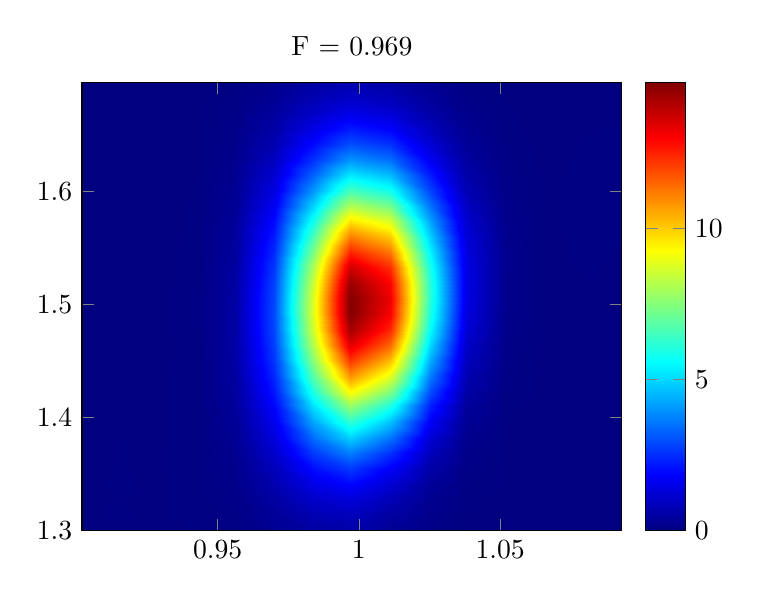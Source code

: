 \begin{tikzpicture}
\begin{axis}[view={0}{90}, title={F = 0.969}, surf, shader={interp}, colormap/jet, colorbar]
    \addplot3[]
        coordinates {
            (0.902,1.3,0.026)
            (0.915,1.3,0.013)
            (0.929,1.3,0.014)
            (0.943,1.3,0.02)
            (0.956,1.3,0.052)
            (0.97,1.3,0.26)
            (0.984,1.3,0.498)
            (0.997,1.3,0.561)
            (1.011,1.3,0.304)
            (1.025,1.3,0.083)
            (1.038,1.3,0.008)
            (1.052,1.3,0.005)
            (1.066,1.3,0.003)
            (1.079,1.3,0.003)
            (1.093,1.3,0.006)

            (0.902,1.314,0.019)
            (0.915,1.314,0.024)
            (0.929,1.314,0.02)
            (0.943,1.314,0.035)
            (0.956,1.314,0.073)
            (0.97,1.314,0.365)
            (0.984,1.314,0.748)
            (0.997,1.314,0.871)
            (1.011,1.314,0.494)
            (1.025,1.314,0.142)
            (1.038,1.314,0.021)
            (1.052,1.314,0.01)
            (1.066,1.314,0.016)
            (1.079,1.314,0.014)
            (1.093,1.314,0.008)

            (0.902,1.328,0.019)
            (0.915,1.328,0.022)
            (0.929,1.328,0.018)
            (0.943,1.328,0.038)
            (0.956,1.328,0.106)
            (0.97,1.328,0.512)
            (0.984,1.328,1.085)
            (0.997,1.328,1.32)
            (1.011,1.328,0.786)
            (1.025,1.328,0.227)
            (1.038,1.328,0.03)
            (1.052,1.328,0.005)
            (1.066,1.328,0.001)
            (1.079,1.328,0.003)
            (1.093,1.328,0.007)

            (0.902,1.341,0.015)
            (0.915,1.341,0.028)
            (0.929,1.341,0.016)
            (0.943,1.341,0.047)
            (0.956,1.341,0.133)
            (0.97,1.341,0.681)
            (0.984,1.341,1.526)
            (0.997,1.341,1.923)
            (1.011,1.341,1.214)
            (1.025,1.341,0.37)
            (1.038,1.341,0.054)
            (1.052,1.341,0.015)
            (1.066,1.341,0.008)
            (1.079,1.341,0.009)
            (1.093,1.341,0.008)

            (0.902,1.355,0.01)
            (0.915,1.355,0.024)
            (0.929,1.355,0.017)
            (0.943,1.355,0.051)
            (0.956,1.355,0.172)
            (0.97,1.355,0.872)
            (0.984,1.355,2.071)
            (0.997,1.355,2.711)
            (1.011,1.355,1.798)
            (1.025,1.355,0.584)
            (1.038,1.355,0.085)
            (1.052,1.355,0.005)
            (1.066,1.355,0.003)
            (1.079,1.355,0.001)
            (1.093,1.355,0.008)

            (0.902,1.369,0.012)
            (0.915,1.369,0.023)
            (0.929,1.369,0.019)
            (0.943,1.369,0.046)
            (0.956,1.369,0.222)
            (0.97,1.369,1.102)
            (0.984,1.369,2.73)
            (0.997,1.369,3.703)
            (1.011,1.369,2.567)
            (1.025,1.369,0.872)
            (1.038,1.369,0.125)
            (1.052,1.369,0.009)
            (1.066,1.369,0.007)
            (1.079,1.369,0.005)
            (1.093,1.369,0.004)

            (0.902,1.382,0.008)
            (0.915,1.382,0.023)
            (0.929,1.382,0.013)
            (0.943,1.382,0.048)
            (0.956,1.382,0.273)
            (0.97,1.382,1.356)
            (0.984,1.382,3.486)
            (0.997,1.382,4.892)
            (1.011,1.382,3.538)
            (1.025,1.382,1.247)
            (1.038,1.382,0.204)
            (1.052,1.382,0.015)
            (1.066,1.382,0.004)
            (1.079,1.382,0.001)
            (1.093,1.382,0.005)

            (0.902,1.396,0.006)
            (0.915,1.396,0.019)
            (0.929,1.396,0.016)
            (0.943,1.396,0.045)
            (0.956,1.396,0.334)
            (0.97,1.396,1.615)
            (0.984,1.396,4.313)
            (0.997,1.396,6.246)
            (1.011,1.396,4.689)
            (1.025,1.396,1.739)
            (1.038,1.396,0.29)
            (1.052,1.396,0.026)
            (1.066,1.396,5.006e-5)
            (1.079,1.396,0.006)
            (1.093,1.396,0.002)

            (0.902,1.41,0.002)
            (0.915,1.41,0.017)
            (0.929,1.41,0.016)
            (0.943,1.41,0.039)
            (0.956,1.41,0.379)
            (0.97,1.41,1.886)
            (0.984,1.41,5.19)
            (0.997,1.41,7.743)
            (1.011,1.41,6.01)
            (1.025,1.41,2.306)
            (1.038,1.41,0.414)
            (1.052,1.41,0.025)
            (1.066,1.41,0.004)
            (1.079,1.41,0.004)
            (1.093,1.41,0.002)

            (0.902,1.423,0.005)
            (0.915,1.423,0.017)
            (0.929,1.423,0.017)
            (0.943,1.423,0.04)
            (0.956,1.423,0.433)
            (0.97,1.423,2.149)
            (0.984,1.423,6.088)
            (0.997,1.423,9.323)
            (1.011,1.423,7.451)
            (1.025,1.423,2.968)
            (1.038,1.423,0.554)
            (1.052,1.423,0.05)
            (1.066,1.423,0.005)
            (1.079,1.423,0.004)
            (1.093,1.423,0.002)

            (0.902,1.437,0.003)
            (0.915,1.437,0.015)
            (0.929,1.437,0.016)
            (0.943,1.437,0.036)
            (0.956,1.437,0.473)
            (0.97,1.437,2.406)
            (0.984,1.437,6.947)
            (0.997,1.437,10.874)
            (1.011,1.437,8.919)
            (1.025,1.437,3.679)
            (1.038,1.437,0.731)
            (1.052,1.437,0.061)
            (1.066,1.437,0.014)
            (1.079,1.437,0.003)
            (1.093,1.437,0.004)

            (0.902,1.451,0.0)
            (0.915,1.451,0.01)
            (0.929,1.451,0.015)
            (0.943,1.451,0.035)
            (0.956,1.451,0.502)
            (0.97,1.451,2.612)
            (0.984,1.451,7.705)
            (0.997,1.451,12.287)
            (1.011,1.451,10.303)
            (1.025,1.451,4.382)
            (1.038,1.451,0.905)
            (1.052,1.451,0.082)
            (1.066,1.451,0.006)
            (1.079,1.451,0.013)
            (1.093,1.451,0.005)

            (0.902,1.464,0.0)
            (0.915,1.464,0.006)
            (0.929,1.464,0.011)
            (0.943,1.464,0.043)
            (0.956,1.464,0.524)
            (0.97,1.464,2.771)
            (0.984,1.464,8.304)
            (0.997,1.464,13.465)
            (1.011,1.464,11.515)
            (1.025,1.464,5.04)
            (1.038,1.464,1.076)
            (1.052,1.464,0.095)
            (1.066,1.464,0.011)
            (1.079,1.464,0.016)
            (1.093,1.464,0.002)

            (0.902,1.478,0.001)
            (0.915,1.478,0.005)
            (0.929,1.478,0.006)
            (0.943,1.478,0.053)
            (0.956,1.478,0.535)
            (0.97,1.478,2.878)
            (0.984,1.478,8.725)
            (0.997,1.478,14.323)
            (1.011,1.478,12.468)
            (1.025,1.478,5.604)
            (1.038,1.478,1.245)
            (1.052,1.478,0.127)
            (1.066,1.478,0.009)
            (1.079,1.478,0.012)
            (1.093,1.478,0.008)

            (0.902,1.492,0.002)
            (0.915,1.492,0.003)
            (0.929,1.492,0.005)
            (0.943,1.492,0.06)
            (0.956,1.492,0.531)
            (0.97,1.492,2.916)
            (0.984,1.492,8.932)
            (0.997,1.492,14.805)
            (1.011,1.492,13.068)
            (1.025,1.492,6.01)
            (1.038,1.492,1.381)
            (1.052,1.492,0.158)
            (1.066,1.492,0.016)
            (1.079,1.492,0.016)
            (1.093,1.492,0.013)

            (0.902,1.505,0.003)
            (0.915,1.505,0.002)
            (0.929,1.505,0.003)
            (0.943,1.505,0.058)
            (0.956,1.505,0.516)
            (0.97,1.505,2.888)
            (0.984,1.505,8.9)
            (0.997,1.505,14.851)
            (1.011,1.505,13.256)
            (1.025,1.505,6.201)
            (1.038,1.505,1.459)
            (1.052,1.505,0.176)
            (1.066,1.505,0.019)
            (1.079,1.505,0.018)
            (1.093,1.505,0.017)

            (0.902,1.519,0.002)
            (0.915,1.519,0.002)
            (0.929,1.519,0.002)
            (0.943,1.519,0.052)
            (0.956,1.519,0.493)
            (0.97,1.519,2.798)
            (0.984,1.519,8.638)
            (0.997,1.519,14.461)
            (1.011,1.519,13.003)
            (1.025,1.519,6.161)
            (1.038,1.519,1.484)
            (1.052,1.519,0.189)
            (1.066,1.519,0.015)
            (1.079,1.519,0.018)
            (1.093,1.519,0.017)

            (0.902,1.533,0.002)
            (0.915,1.533,0.001)
            (0.929,1.533,0.0)
            (0.943,1.533,0.048)
            (0.956,1.533,0.466)
            (0.97,1.533,2.648)
            (0.984,1.533,8.167)
            (0.997,1.533,13.675)
            (1.011,1.533,12.344)
            (1.025,1.533,5.905)
            (1.038,1.533,1.466)
            (1.052,1.533,0.2)
            (1.066,1.533,0.013)
            (1.079,1.533,0.026)
            (1.093,1.533,0.018)

            (0.902,1.546,0.001)
            (0.915,1.546,0.001)
            (0.929,1.546,0.001)
            (0.943,1.546,0.043)
            (0.956,1.546,0.435)
            (0.97,1.546,2.449)
            (0.984,1.546,7.517)
            (0.997,1.546,12.557)
            (1.011,1.546,11.35)
            (1.025,1.546,5.474)
            (1.038,1.546,1.403)
            (1.052,1.546,0.201)
            (1.066,1.546,0.01)
            (1.079,1.546,0.029)
            (1.093,1.546,0.02)

            (0.902,1.56,0.001)
            (0.915,1.56,0.001)
            (0.929,1.56,0.001)
            (0.943,1.56,0.039)
            (0.956,1.56,0.396)
            (0.97,1.56,2.209)
            (0.984,1.56,6.737)
            (0.997,1.56,11.194)
            (1.011,1.56,10.105)
            (1.025,1.56,4.905)
            (1.038,1.56,1.295)
            (1.052,1.56,0.188)
            (1.066,1.56,0.013)
            (1.079,1.56,0.031)
            (1.093,1.56,0.023)

            (0.902,1.574,0.001)
            (0.915,1.574,0.001)
            (0.929,1.574,0.001)
            (0.943,1.574,0.033)
            (0.956,1.574,0.352)
            (0.97,1.574,1.946)
            (0.984,1.574,5.879)
            (0.997,1.574,9.687)
            (1.011,1.574,8.708)
            (1.025,1.574,4.244)
            (1.038,1.574,1.147)
            (1.052,1.574,0.161)
            (1.066,1.574,0.016)
            (1.079,1.574,0.034)
            (1.093,1.574,0.023)

            (0.902,1.587,0.001)
            (0.915,1.587,0.001)
            (0.929,1.587,0.002)
            (0.943,1.587,0.029)
            (0.956,1.587,0.307)
            (0.97,1.587,1.674)
            (0.984,1.587,4.994)
            (0.997,1.587,8.137)
            (1.011,1.587,7.267)
            (1.025,1.587,3.547)
            (1.038,1.587,0.969)
            (1.052,1.587,0.131)
            (1.066,1.587,0.015)
            (1.079,1.587,0.035)
            (1.093,1.587,0.024)

            (0.902,1.601,0.001)
            (0.915,1.601,0.0)
            (0.929,1.601,0.002)
            (0.943,1.601,0.025)
            (0.956,1.601,0.262)
            (0.97,1.601,1.407)
            (0.984,1.601,4.129)
            (0.997,1.601,6.635)
            (1.011,1.601,5.873)
            (1.025,1.601,2.864)
            (1.038,1.601,0.789)
            (1.052,1.601,0.104)
            (1.066,1.601,0.015)
            (1.079,1.601,0.032)
            (1.093,1.601,0.027)

            (0.902,1.615,0.0)
            (0.915,1.615,0.0)
            (0.929,1.615,0.002)
            (0.943,1.615,0.022)
            (0.956,1.615,0.22)
            (0.97,1.615,1.154)
            (0.984,1.615,3.32)
            (0.997,1.615,5.249)
            (1.011,1.615,4.595)
            (1.025,1.615,2.236)
            (1.038,1.615,0.619)
            (1.052,1.615,0.085)
            (1.066,1.615,0.015)
            (1.079,1.615,0.029)
            (1.093,1.615,0.025)

            (0.902,1.628,0.0)
            (0.915,1.628,0.0)
            (0.929,1.628,0.001)
            (0.943,1.628,0.018)
            (0.956,1.628,0.18)
            (0.97,1.628,0.923)
            (0.984,1.628,2.595)
            (0.997,1.628,4.028)
            (1.011,1.628,3.481)
            (1.025,1.628,1.686)
            (1.038,1.628,0.469)
            (1.052,1.628,0.071)
            (1.066,1.628,0.009)
            (1.079,1.628,0.028)
            (1.093,1.628,0.025)

            (0.902,1.642,0.0)
            (0.915,1.642,0.0)
            (0.929,1.642,0.001)
            (0.943,1.642,0.015)
            (0.956,1.642,0.144)
            (0.97,1.642,0.719)
            (0.984,1.642,1.971)
            (0.997,1.642,2.998)
            (1.011,1.642,2.552)
            (1.025,1.642,1.228)
            (1.038,1.642,0.342)
            (1.052,1.642,0.054)
            (1.066,1.642,0.003)
            (1.079,1.642,0.024)
            (1.093,1.642,0.025)

            (0.902,1.656,5.529e-5)
            (0.915,1.656,0.0)
            (0.929,1.656,0.001)
            (0.943,1.656,0.012)
            (0.956,1.656,0.113)
            (0.97,1.656,0.546)
            (0.984,1.656,1.455)
            (0.997,1.656,2.163)
            (1.011,1.656,1.811)
            (1.025,1.656,0.863)
            (1.038,1.656,0.237)
            (1.052,1.656,0.039)
            (1.066,1.656,0.002)
            (1.079,1.656,0.021)
            (1.093,1.656,0.023)

            (0.902,1.67,3.956e-5)
            (0.915,1.67,0.0)
            (0.929,1.67,0.001)
            (0.943,1.67,0.01)
            (0.956,1.67,0.086)
            (0.97,1.67,0.403)
            (0.984,1.67,1.043)
            (0.997,1.67,1.515)
            (1.011,1.67,1.244)
            (1.025,1.67,0.586)
            (1.038,1.67,0.161)
            (1.052,1.67,0.028)
            (1.066,1.67,0.003)
            (1.079,1.67,0.017)
            (1.093,1.67,0.018)

            (0.902,1.683,4.661e-5)
            (0.915,1.683,7.337e-5)
            (0.929,1.683,0.0)
            (0.943,1.683,0.008)
            (0.956,1.683,0.064)
            (0.97,1.683,0.29)
            (0.984,1.683,0.726)
            (0.997,1.683,1.027)
            (1.011,1.683,0.828)
            (1.025,1.683,0.386)
            (1.038,1.683,0.106)
            (1.052,1.683,0.019)
            (1.066,1.683,0.003)
            (1.079,1.683,0.011)
            (1.093,1.683,0.014)

            (0.902,1.697,3.218e-5)
            (0.915,1.697,5.685e-5)
            (0.929,1.697,0.0)
            (0.943,1.697,0.006)
            (0.956,1.697,0.046)
            (0.97,1.697,0.202)
            (0.984,1.697,0.49)
            (0.997,1.697,0.675)
            (1.011,1.697,0.533)
            (1.025,1.697,0.245)
            (1.038,1.697,0.066)
            (1.052,1.697,0.012)
            (1.066,1.697,0.004)
            (1.079,1.697,0.006)
            (1.093,1.697,0.011)

        }
        ;
\end{axis}
\end{tikzpicture}
